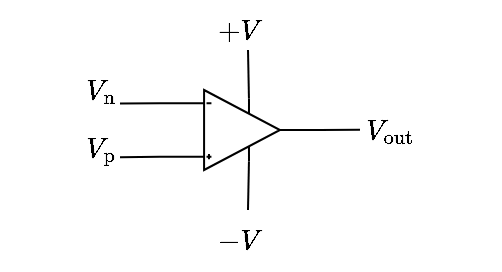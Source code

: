 <mxfile version="20.2.3" type="device"><diagram name="Page-1" id="7e0a89b8-554c-2b80-1dc8-d5c74ca68de4"><mxGraphModel dx="1102" dy="937" grid="1" gridSize="10" guides="1" tooltips="1" connect="1" arrows="1" fold="1" page="1" pageScale="1" pageWidth="1100" pageHeight="850" background="none" math="1" shadow="0"><root><mxCell id="0"/><mxCell id="1" parent="0"/><mxCell id="pJTzWuJnMci6xS_DgzTW-2" style="edgeStyle=orthogonalEdgeStyle;rounded=0;orthogonalLoop=1;jettySize=auto;html=1;exitX=0.612;exitY=0.11;exitDx=0;exitDy=0;exitPerimeter=0;endArrow=none;endFill=0;" parent="1" source="pJTzWuJnMci6xS_DgzTW-1" edge="1"><mxGeometry relative="1" as="geometry"><mxPoint x="264" y="180" as="targetPoint"/></mxGeometry></mxCell><mxCell id="pJTzWuJnMci6xS_DgzTW-3" style="edgeStyle=orthogonalEdgeStyle;rounded=0;orthogonalLoop=1;jettySize=auto;html=1;exitX=0.612;exitY=0.89;exitDx=0;exitDy=0;exitPerimeter=0;endArrow=none;endFill=0;" parent="1" source="pJTzWuJnMci6xS_DgzTW-1" edge="1"><mxGeometry relative="1" as="geometry"><mxPoint x="264" y="260" as="targetPoint"/></mxGeometry></mxCell><mxCell id="pJTzWuJnMci6xS_DgzTW-4" style="edgeStyle=orthogonalEdgeStyle;rounded=0;orthogonalLoop=1;jettySize=auto;html=1;exitX=0;exitY=0.165;exitDx=0;exitDy=0;exitPerimeter=0;endArrow=none;endFill=0;" parent="1" source="pJTzWuJnMci6xS_DgzTW-1" edge="1"><mxGeometry relative="1" as="geometry"><mxPoint x="200" y="206.714" as="targetPoint"/></mxGeometry></mxCell><mxCell id="pJTzWuJnMci6xS_DgzTW-5" style="edgeStyle=orthogonalEdgeStyle;rounded=0;orthogonalLoop=1;jettySize=auto;html=1;exitX=0;exitY=0.835;exitDx=0;exitDy=0;exitPerimeter=0;endArrow=none;endFill=0;" parent="1" source="pJTzWuJnMci6xS_DgzTW-1" edge="1"><mxGeometry relative="1" as="geometry"><mxPoint x="200" y="233.571" as="targetPoint"/></mxGeometry></mxCell><mxCell id="pJTzWuJnMci6xS_DgzTW-6" style="edgeStyle=orthogonalEdgeStyle;rounded=0;orthogonalLoop=1;jettySize=auto;html=1;exitX=1;exitY=0.5;exitDx=0;exitDy=0;exitPerimeter=0;endArrow=none;endFill=0;" parent="1" source="pJTzWuJnMci6xS_DgzTW-1" edge="1"><mxGeometry relative="1" as="geometry"><mxPoint x="320" y="219.857" as="targetPoint"/></mxGeometry></mxCell><mxCell id="pJTzWuJnMci6xS_DgzTW-1" value="" style="verticalLabelPosition=bottom;shadow=0;dashed=0;align=center;html=1;verticalAlign=top;shape=mxgraph.electrical.abstract.operational_amp_1;" parent="1" vertex="1"><mxGeometry x="240" y="200" width="40" height="40" as="geometry"/></mxCell><mxCell id="pJTzWuJnMci6xS_DgzTW-7" value="$$+V$$" style="text;html=1;align=center;verticalAlign=middle;resizable=0;points=[];autosize=1;strokeColor=none;fillColor=none;" parent="1" vertex="1"><mxGeometry x="225" y="155" width="70" height="30" as="geometry"/></mxCell><mxCell id="pJTzWuJnMci6xS_DgzTW-8" value="$$-V$$" style="text;html=1;align=center;verticalAlign=middle;resizable=0;points=[];autosize=1;strokeColor=none;fillColor=none;" parent="1" vertex="1"><mxGeometry x="230" y="260" width="60" height="30" as="geometry"/></mxCell><mxCell id="pJTzWuJnMci6xS_DgzTW-9" value="$$V_\text{n}$$" style="text;html=1;align=center;verticalAlign=middle;resizable=0;points=[];autosize=1;strokeColor=none;fillColor=none;" parent="1" vertex="1"><mxGeometry x="140" y="185" width="100" height="30" as="geometry"/></mxCell><mxCell id="pJTzWuJnMci6xS_DgzTW-10" value="$$V_\text{p}$$" style="text;html=1;align=center;verticalAlign=middle;resizable=0;points=[];autosize=1;strokeColor=none;fillColor=none;" parent="1" vertex="1"><mxGeometry x="140" y="215" width="100" height="30" as="geometry"/></mxCell><mxCell id="pJTzWuJnMci6xS_DgzTW-11" value="$$V_\text{out}$$" style="text;html=1;align=center;verticalAlign=middle;resizable=0;points=[];autosize=1;strokeColor=none;fillColor=none;" parent="1" vertex="1"><mxGeometry x="280" y="205" width="110" height="30" as="geometry"/></mxCell></root></mxGraphModel></diagram></mxfile>